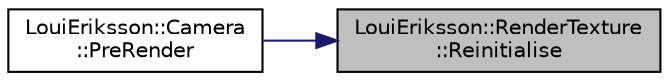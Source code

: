digraph "LouiEriksson::RenderTexture::Reinitialise"
{
 // LATEX_PDF_SIZE
  edge [fontname="Helvetica",fontsize="10",labelfontname="Helvetica",labelfontsize="10"];
  node [fontname="Helvetica",fontsize="10",shape=record];
  rankdir="RL";
  Node1 [label="LouiEriksson::RenderTexture\l::Reinitialise",height=0.2,width=0.4,color="black", fillcolor="grey75", style="filled", fontcolor="black",tooltip="Reinitialise the texture with a given width and height."];
  Node1 -> Node2 [dir="back",color="midnightblue",fontsize="10",style="solid",fontname="Helvetica"];
  Node2 [label="LouiEriksson::Camera\l::PreRender",height=0.2,width=0.4,color="black", fillcolor="white", style="filled",URL="$class_loui_eriksson_1_1_camera.html#a9654c9ffa7d3f5f7f4360634e714ce62",tooltip="Called before rendering."];
}
